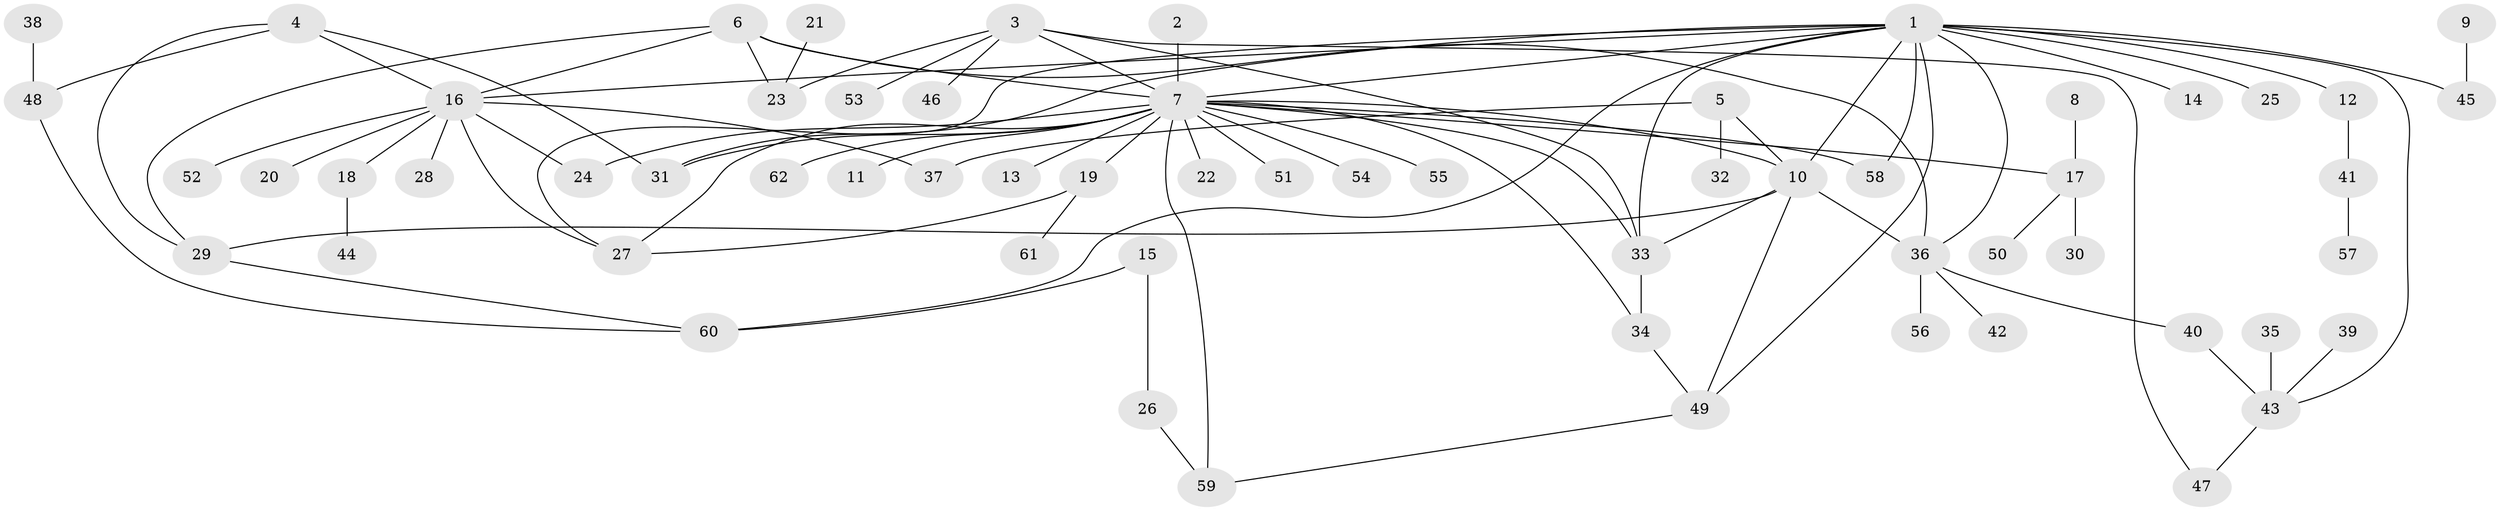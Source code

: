 // original degree distribution, {19: 0.009708737864077669, 23: 0.009708737864077669, 2: 0.23300970873786409, 3: 0.08737864077669903, 1: 0.47572815533980584, 8: 0.019417475728155338, 11: 0.009708737864077669, 6: 0.019417475728155338, 4: 0.08737864077669903, 5: 0.04854368932038835}
// Generated by graph-tools (version 1.1) at 2025/36/03/04/25 23:36:41]
// undirected, 62 vertices, 88 edges
graph export_dot {
  node [color=gray90,style=filled];
  1;
  2;
  3;
  4;
  5;
  6;
  7;
  8;
  9;
  10;
  11;
  12;
  13;
  14;
  15;
  16;
  17;
  18;
  19;
  20;
  21;
  22;
  23;
  24;
  25;
  26;
  27;
  28;
  29;
  30;
  31;
  32;
  33;
  34;
  35;
  36;
  37;
  38;
  39;
  40;
  41;
  42;
  43;
  44;
  45;
  46;
  47;
  48;
  49;
  50;
  51;
  52;
  53;
  54;
  55;
  56;
  57;
  58;
  59;
  60;
  61;
  62;
  1 -- 7 [weight=1.0];
  1 -- 10 [weight=2.0];
  1 -- 12 [weight=1.0];
  1 -- 14 [weight=1.0];
  1 -- 16 [weight=1.0];
  1 -- 25 [weight=1.0];
  1 -- 27 [weight=1.0];
  1 -- 31 [weight=1.0];
  1 -- 33 [weight=1.0];
  1 -- 36 [weight=1.0];
  1 -- 43 [weight=1.0];
  1 -- 45 [weight=1.0];
  1 -- 49 [weight=1.0];
  1 -- 58 [weight=1.0];
  1 -- 60 [weight=1.0];
  2 -- 7 [weight=1.0];
  3 -- 7 [weight=1.0];
  3 -- 23 [weight=1.0];
  3 -- 33 [weight=1.0];
  3 -- 46 [weight=1.0];
  3 -- 47 [weight=1.0];
  3 -- 53 [weight=1.0];
  4 -- 16 [weight=1.0];
  4 -- 29 [weight=1.0];
  4 -- 31 [weight=1.0];
  4 -- 48 [weight=1.0];
  5 -- 10 [weight=1.0];
  5 -- 32 [weight=1.0];
  5 -- 37 [weight=1.0];
  6 -- 7 [weight=1.0];
  6 -- 16 [weight=1.0];
  6 -- 23 [weight=1.0];
  6 -- 29 [weight=1.0];
  6 -- 36 [weight=1.0];
  7 -- 10 [weight=1.0];
  7 -- 11 [weight=1.0];
  7 -- 13 [weight=1.0];
  7 -- 17 [weight=1.0];
  7 -- 19 [weight=1.0];
  7 -- 22 [weight=1.0];
  7 -- 24 [weight=1.0];
  7 -- 27 [weight=1.0];
  7 -- 31 [weight=1.0];
  7 -- 33 [weight=1.0];
  7 -- 34 [weight=1.0];
  7 -- 51 [weight=1.0];
  7 -- 54 [weight=1.0];
  7 -- 55 [weight=1.0];
  7 -- 58 [weight=1.0];
  7 -- 59 [weight=1.0];
  7 -- 62 [weight=1.0];
  8 -- 17 [weight=1.0];
  9 -- 45 [weight=1.0];
  10 -- 29 [weight=1.0];
  10 -- 33 [weight=1.0];
  10 -- 36 [weight=2.0];
  10 -- 49 [weight=1.0];
  12 -- 41 [weight=1.0];
  15 -- 26 [weight=1.0];
  15 -- 60 [weight=1.0];
  16 -- 18 [weight=1.0];
  16 -- 20 [weight=1.0];
  16 -- 24 [weight=1.0];
  16 -- 27 [weight=1.0];
  16 -- 28 [weight=1.0];
  16 -- 37 [weight=1.0];
  16 -- 52 [weight=1.0];
  17 -- 30 [weight=1.0];
  17 -- 50 [weight=1.0];
  18 -- 44 [weight=1.0];
  19 -- 27 [weight=1.0];
  19 -- 61 [weight=1.0];
  21 -- 23 [weight=1.0];
  26 -- 59 [weight=1.0];
  29 -- 60 [weight=1.0];
  33 -- 34 [weight=1.0];
  34 -- 49 [weight=1.0];
  35 -- 43 [weight=1.0];
  36 -- 40 [weight=1.0];
  36 -- 42 [weight=1.0];
  36 -- 56 [weight=1.0];
  38 -- 48 [weight=1.0];
  39 -- 43 [weight=1.0];
  40 -- 43 [weight=1.0];
  41 -- 57 [weight=1.0];
  43 -- 47 [weight=1.0];
  48 -- 60 [weight=1.0];
  49 -- 59 [weight=1.0];
}
